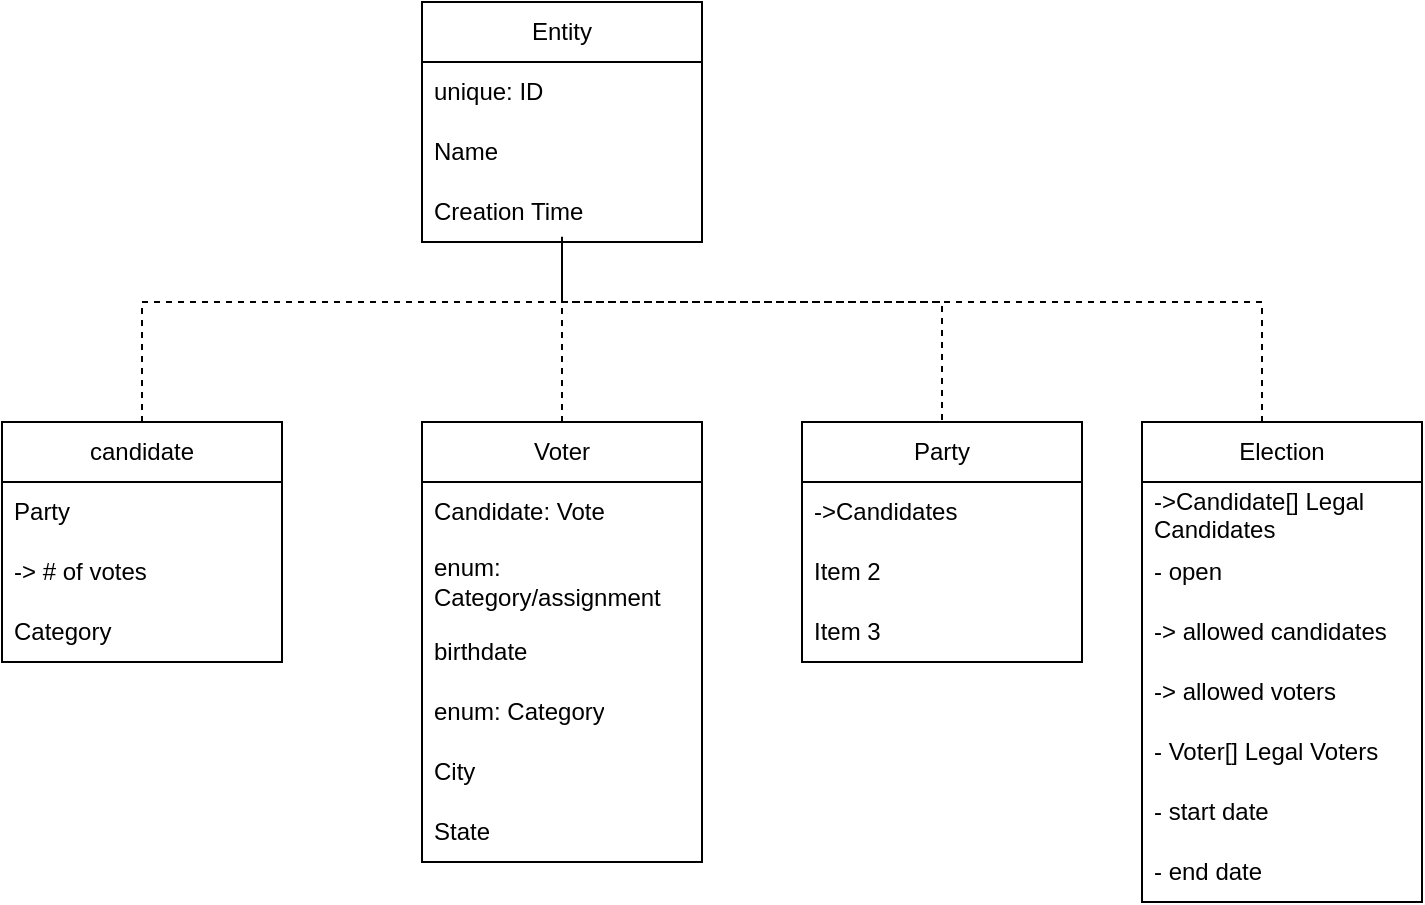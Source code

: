 <mxfile version="26.0.1">
  <diagram id="7aTJdtVyfUSZSnmQxKxo" name="Page-1">
    <mxGraphModel dx="1050" dy="565" grid="1" gridSize="10" guides="1" tooltips="1" connect="1" arrows="1" fold="1" page="1" pageScale="1" pageWidth="850" pageHeight="1100" math="0" shadow="0">
      <root>
        <mxCell id="0" />
        <mxCell id="1" parent="0" />
        <mxCell id="Am6EG6RrcyKjQD-MroNy-1" value="Voter" style="swimlane;fontStyle=0;childLayout=stackLayout;horizontal=1;startSize=30;horizontalStack=0;resizeParent=1;resizeParentMax=0;resizeLast=0;collapsible=1;marginBottom=0;whiteSpace=wrap;html=1;" parent="1" vertex="1">
          <mxGeometry x="340" y="280" width="140" height="220" as="geometry" />
        </mxCell>
        <mxCell id="Am6EG6RrcyKjQD-MroNy-2" value="Candidate:&amp;nbsp;&lt;span style=&quot;background-color: initial;&quot;&gt;Vote&lt;/span&gt;" style="text;strokeColor=none;fillColor=none;align=left;verticalAlign=middle;spacingLeft=4;spacingRight=4;overflow=hidden;points=[[0,0.5],[1,0.5]];portConstraint=eastwest;rotatable=0;whiteSpace=wrap;html=1;" parent="Am6EG6RrcyKjQD-MroNy-1" vertex="1">
          <mxGeometry y="30" width="140" height="30" as="geometry" />
        </mxCell>
        <mxCell id="Am6EG6RrcyKjQD-MroNy-3" value="enum: Category/assignment" style="text;strokeColor=none;fillColor=none;align=left;verticalAlign=middle;spacingLeft=4;spacingRight=4;overflow=hidden;points=[[0,0.5],[1,0.5]];portConstraint=eastwest;rotatable=0;whiteSpace=wrap;html=1;" parent="Am6EG6RrcyKjQD-MroNy-1" vertex="1">
          <mxGeometry y="60" width="140" height="40" as="geometry" />
        </mxCell>
        <mxCell id="Am6EG6RrcyKjQD-MroNy-4" value="birthdate" style="text;strokeColor=none;fillColor=none;align=left;verticalAlign=middle;spacingLeft=4;spacingRight=4;overflow=hidden;points=[[0,0.5],[1,0.5]];portConstraint=eastwest;rotatable=0;whiteSpace=wrap;html=1;" parent="Am6EG6RrcyKjQD-MroNy-1" vertex="1">
          <mxGeometry y="100" width="140" height="30" as="geometry" />
        </mxCell>
        <mxCell id="zs4-f8_ZkpVjvOUIFY9Y-18" value="enum: Category" style="text;strokeColor=none;fillColor=none;align=left;verticalAlign=middle;spacingLeft=4;spacingRight=4;overflow=hidden;points=[[0,0.5],[1,0.5]];portConstraint=eastwest;rotatable=0;whiteSpace=wrap;html=1;" parent="Am6EG6RrcyKjQD-MroNy-1" vertex="1">
          <mxGeometry y="130" width="140" height="30" as="geometry" />
        </mxCell>
        <mxCell id="yqgXsLJyj5fBVJia6o8b-1" value="City" style="text;strokeColor=none;fillColor=none;align=left;verticalAlign=middle;spacingLeft=4;spacingRight=4;overflow=hidden;points=[[0,0.5],[1,0.5]];portConstraint=eastwest;rotatable=0;whiteSpace=wrap;html=1;" vertex="1" parent="Am6EG6RrcyKjQD-MroNy-1">
          <mxGeometry y="160" width="140" height="30" as="geometry" />
        </mxCell>
        <mxCell id="yqgXsLJyj5fBVJia6o8b-2" value="State" style="text;strokeColor=none;fillColor=none;align=left;verticalAlign=middle;spacingLeft=4;spacingRight=4;overflow=hidden;points=[[0,0.5],[1,0.5]];portConstraint=eastwest;rotatable=0;whiteSpace=wrap;html=1;" vertex="1" parent="Am6EG6RrcyKjQD-MroNy-1">
          <mxGeometry y="190" width="140" height="30" as="geometry" />
        </mxCell>
        <mxCell id="Am6EG6RrcyKjQD-MroNy-5" value="Entity" style="swimlane;fontStyle=0;childLayout=stackLayout;horizontal=1;startSize=30;horizontalStack=0;resizeParent=1;resizeParentMax=0;resizeLast=0;collapsible=1;marginBottom=0;whiteSpace=wrap;html=1;" parent="1" vertex="1">
          <mxGeometry x="340" y="70" width="140" height="120" as="geometry" />
        </mxCell>
        <mxCell id="Am6EG6RrcyKjQD-MroNy-6" value="unique: ID" style="text;strokeColor=none;fillColor=none;align=left;verticalAlign=middle;spacingLeft=4;spacingRight=4;overflow=hidden;points=[[0,0.5],[1,0.5]];portConstraint=eastwest;rotatable=0;whiteSpace=wrap;html=1;" parent="Am6EG6RrcyKjQD-MroNy-5" vertex="1">
          <mxGeometry y="30" width="140" height="30" as="geometry" />
        </mxCell>
        <mxCell id="Am6EG6RrcyKjQD-MroNy-7" value="Name" style="text;strokeColor=none;fillColor=none;align=left;verticalAlign=middle;spacingLeft=4;spacingRight=4;overflow=hidden;points=[[0,0.5],[1,0.5]];portConstraint=eastwest;rotatable=0;whiteSpace=wrap;html=1;" parent="Am6EG6RrcyKjQD-MroNy-5" vertex="1">
          <mxGeometry y="60" width="140" height="30" as="geometry" />
        </mxCell>
        <mxCell id="zs4-f8_ZkpVjvOUIFY9Y-17" value="Creation Time" style="text;strokeColor=none;fillColor=none;align=left;verticalAlign=middle;spacingLeft=4;spacingRight=4;overflow=hidden;points=[[0,0.5],[1,0.5]];portConstraint=eastwest;rotatable=0;whiteSpace=wrap;html=1;" parent="Am6EG6RrcyKjQD-MroNy-5" vertex="1">
          <mxGeometry y="90" width="140" height="30" as="geometry" />
        </mxCell>
        <mxCell id="Am6EG6RrcyKjQD-MroNy-10" value="" style="endArrow=none;dashed=1;html=1;rounded=0;exitX=0.5;exitY=0;exitDx=0;exitDy=0;" parent="1" source="Am6EG6RrcyKjQD-MroNy-1" edge="1">
          <mxGeometry width="50" height="50" relative="1" as="geometry">
            <mxPoint x="330" y="220" as="sourcePoint" />
            <mxPoint x="410" y="190" as="targetPoint" />
          </mxGeometry>
        </mxCell>
        <mxCell id="zs4-f8_ZkpVjvOUIFY9Y-1" value="Party" style="swimlane;fontStyle=0;childLayout=stackLayout;horizontal=1;startSize=30;horizontalStack=0;resizeParent=1;resizeParentMax=0;resizeLast=0;collapsible=1;marginBottom=0;whiteSpace=wrap;html=1;" parent="1" vertex="1">
          <mxGeometry x="530" y="280" width="140" height="120" as="geometry" />
        </mxCell>
        <mxCell id="zs4-f8_ZkpVjvOUIFY9Y-2" value="-&amp;gt;Candidates" style="text;strokeColor=none;fillColor=none;align=left;verticalAlign=middle;spacingLeft=4;spacingRight=4;overflow=hidden;points=[[0,0.5],[1,0.5]];portConstraint=eastwest;rotatable=0;whiteSpace=wrap;html=1;" parent="zs4-f8_ZkpVjvOUIFY9Y-1" vertex="1">
          <mxGeometry y="30" width="140" height="30" as="geometry" />
        </mxCell>
        <mxCell id="zs4-f8_ZkpVjvOUIFY9Y-3" value="Item 2" style="text;strokeColor=none;fillColor=none;align=left;verticalAlign=middle;spacingLeft=4;spacingRight=4;overflow=hidden;points=[[0,0.5],[1,0.5]];portConstraint=eastwest;rotatable=0;whiteSpace=wrap;html=1;" parent="zs4-f8_ZkpVjvOUIFY9Y-1" vertex="1">
          <mxGeometry y="60" width="140" height="30" as="geometry" />
        </mxCell>
        <mxCell id="zs4-f8_ZkpVjvOUIFY9Y-4" value="Item 3" style="text;strokeColor=none;fillColor=none;align=left;verticalAlign=middle;spacingLeft=4;spacingRight=4;overflow=hidden;points=[[0,0.5],[1,0.5]];portConstraint=eastwest;rotatable=0;whiteSpace=wrap;html=1;" parent="zs4-f8_ZkpVjvOUIFY9Y-1" vertex="1">
          <mxGeometry y="90" width="140" height="30" as="geometry" />
        </mxCell>
        <mxCell id="zs4-f8_ZkpVjvOUIFY9Y-5" value="" style="endArrow=none;dashed=1;html=1;rounded=0;entryX=0.5;entryY=0;entryDx=0;entryDy=0;" parent="1" target="zs4-f8_ZkpVjvOUIFY9Y-1" edge="1">
          <mxGeometry width="50" height="50" relative="1" as="geometry">
            <mxPoint x="410" y="190" as="sourcePoint" />
            <mxPoint x="680" y="220" as="targetPoint" />
            <Array as="points">
              <mxPoint x="410" y="220" />
              <mxPoint x="600" y="220" />
            </Array>
          </mxGeometry>
        </mxCell>
        <mxCell id="zs4-f8_ZkpVjvOUIFY9Y-7" value="" style="endArrow=none;dashed=1;html=1;rounded=0;entryX=0.5;entryY=0.913;entryDx=0;entryDy=0;entryPerimeter=0;" parent="1" target="zs4-f8_ZkpVjvOUIFY9Y-17" edge="1">
          <mxGeometry width="50" height="50" relative="1" as="geometry">
            <mxPoint x="200" y="280" as="sourcePoint" />
            <mxPoint x="410" y="200" as="targetPoint" />
            <Array as="points">
              <mxPoint x="200" y="220" />
              <mxPoint x="410" y="220" />
            </Array>
          </mxGeometry>
        </mxCell>
        <mxCell id="zs4-f8_ZkpVjvOUIFY9Y-8" value="candidate" style="swimlane;fontStyle=0;childLayout=stackLayout;horizontal=1;startSize=30;horizontalStack=0;resizeParent=1;resizeParentMax=0;resizeLast=0;collapsible=1;marginBottom=0;whiteSpace=wrap;html=1;" parent="1" vertex="1">
          <mxGeometry x="130" y="280" width="140" height="120" as="geometry" />
        </mxCell>
        <mxCell id="zs4-f8_ZkpVjvOUIFY9Y-9" value="P&lt;span style=&quot;background-color: initial;&quot;&gt;arty&lt;/span&gt;" style="text;strokeColor=none;fillColor=none;align=left;verticalAlign=middle;spacingLeft=4;spacingRight=4;overflow=hidden;points=[[0,0.5],[1,0.5]];portConstraint=eastwest;rotatable=0;whiteSpace=wrap;html=1;" parent="zs4-f8_ZkpVjvOUIFY9Y-8" vertex="1">
          <mxGeometry y="30" width="140" height="30" as="geometry" />
        </mxCell>
        <mxCell id="zs4-f8_ZkpVjvOUIFY9Y-10" value="&lt;div&gt;-&amp;gt; # of votes&lt;/div&gt;" style="text;strokeColor=none;fillColor=none;align=left;verticalAlign=middle;spacingLeft=4;spacingRight=4;overflow=hidden;points=[[0,0.5],[1,0.5]];portConstraint=eastwest;rotatable=0;whiteSpace=wrap;html=1;" parent="zs4-f8_ZkpVjvOUIFY9Y-8" vertex="1">
          <mxGeometry y="60" width="140" height="30" as="geometry" />
        </mxCell>
        <mxCell id="zs4-f8_ZkpVjvOUIFY9Y-11" value="Category" style="text;strokeColor=none;fillColor=none;align=left;verticalAlign=middle;spacingLeft=4;spacingRight=4;overflow=hidden;points=[[0,0.5],[1,0.5]];portConstraint=eastwest;rotatable=0;whiteSpace=wrap;html=1;" parent="zs4-f8_ZkpVjvOUIFY9Y-8" vertex="1">
          <mxGeometry y="90" width="140" height="30" as="geometry" />
        </mxCell>
        <mxCell id="zs4-f8_ZkpVjvOUIFY9Y-12" value="Election" style="swimlane;fontStyle=0;childLayout=stackLayout;horizontal=1;startSize=30;horizontalStack=0;resizeParent=1;resizeParentMax=0;resizeLast=0;collapsible=1;marginBottom=0;whiteSpace=wrap;html=1;" parent="1" vertex="1">
          <mxGeometry x="700" y="280" width="140" height="240" as="geometry" />
        </mxCell>
        <mxCell id="zs4-f8_ZkpVjvOUIFY9Y-13" value="-&amp;gt;Candidate[]&amp;nbsp;&lt;span style=&quot;background-color: initial;&quot;&gt;Legal Candidates&amp;nbsp;&lt;/span&gt;" style="text;strokeColor=none;fillColor=none;align=left;verticalAlign=middle;spacingLeft=4;spacingRight=4;overflow=hidden;points=[[0,0.5],[1,0.5]];portConstraint=eastwest;rotatable=0;whiteSpace=wrap;html=1;" parent="zs4-f8_ZkpVjvOUIFY9Y-12" vertex="1">
          <mxGeometry y="30" width="140" height="30" as="geometry" />
        </mxCell>
        <mxCell id="zs4-f8_ZkpVjvOUIFY9Y-14" value="&lt;div&gt;- open&lt;/div&gt;" style="text;strokeColor=none;fillColor=none;align=left;verticalAlign=middle;spacingLeft=4;spacingRight=4;overflow=hidden;points=[[0,0.5],[1,0.5]];portConstraint=eastwest;rotatable=0;whiteSpace=wrap;html=1;" parent="zs4-f8_ZkpVjvOUIFY9Y-12" vertex="1">
          <mxGeometry y="60" width="140" height="30" as="geometry" />
        </mxCell>
        <mxCell id="zs4-f8_ZkpVjvOUIFY9Y-15" value="-&amp;gt; allowed candidates" style="text;strokeColor=none;fillColor=none;align=left;verticalAlign=middle;spacingLeft=4;spacingRight=4;overflow=hidden;points=[[0,0.5],[1,0.5]];portConstraint=eastwest;rotatable=0;whiteSpace=wrap;html=1;" parent="zs4-f8_ZkpVjvOUIFY9Y-12" vertex="1">
          <mxGeometry y="90" width="140" height="30" as="geometry" />
        </mxCell>
        <mxCell id="zs4-f8_ZkpVjvOUIFY9Y-19" value="-&amp;gt; allowed voters" style="text;strokeColor=none;fillColor=none;align=left;verticalAlign=middle;spacingLeft=4;spacingRight=4;overflow=hidden;points=[[0,0.5],[1,0.5]];portConstraint=eastwest;rotatable=0;whiteSpace=wrap;html=1;" parent="zs4-f8_ZkpVjvOUIFY9Y-12" vertex="1">
          <mxGeometry y="120" width="140" height="30" as="geometry" />
        </mxCell>
        <mxCell id="zs4-f8_ZkpVjvOUIFY9Y-20" value="- Voter[] Legal Voters" style="text;strokeColor=none;fillColor=none;align=left;verticalAlign=middle;spacingLeft=4;spacingRight=4;overflow=hidden;points=[[0,0.5],[1,0.5]];portConstraint=eastwest;rotatable=0;whiteSpace=wrap;html=1;" parent="zs4-f8_ZkpVjvOUIFY9Y-12" vertex="1">
          <mxGeometry y="150" width="140" height="30" as="geometry" />
        </mxCell>
        <mxCell id="yqgXsLJyj5fBVJia6o8b-4" value="&lt;div&gt;- start date&lt;/div&gt;" style="text;strokeColor=none;fillColor=none;align=left;verticalAlign=middle;spacingLeft=4;spacingRight=4;overflow=hidden;points=[[0,0.5],[1,0.5]];portConstraint=eastwest;rotatable=0;whiteSpace=wrap;html=1;" vertex="1" parent="zs4-f8_ZkpVjvOUIFY9Y-12">
          <mxGeometry y="180" width="140" height="30" as="geometry" />
        </mxCell>
        <mxCell id="yqgXsLJyj5fBVJia6o8b-5" value="&lt;div&gt;- end&lt;span style=&quot;background-color: transparent; color: light-dark(rgb(0, 0, 0), rgb(255, 255, 255));&quot;&gt;&amp;nbsp;date&lt;/span&gt;&lt;/div&gt;" style="text;strokeColor=none;fillColor=none;align=left;verticalAlign=middle;spacingLeft=4;spacingRight=4;overflow=hidden;points=[[0,0.5],[1,0.5]];portConstraint=eastwest;rotatable=0;whiteSpace=wrap;html=1;" vertex="1" parent="zs4-f8_ZkpVjvOUIFY9Y-12">
          <mxGeometry y="210" width="140" height="30" as="geometry" />
        </mxCell>
        <mxCell id="zs4-f8_ZkpVjvOUIFY9Y-16" value="" style="endArrow=none;dashed=1;html=1;rounded=0;" parent="1" edge="1">
          <mxGeometry width="50" height="50" relative="1" as="geometry">
            <mxPoint x="760" y="280" as="sourcePoint" />
            <mxPoint x="410" y="190" as="targetPoint" />
            <Array as="points">
              <mxPoint x="760" y="220" />
              <mxPoint x="410" y="220" />
            </Array>
          </mxGeometry>
        </mxCell>
      </root>
    </mxGraphModel>
  </diagram>
</mxfile>
